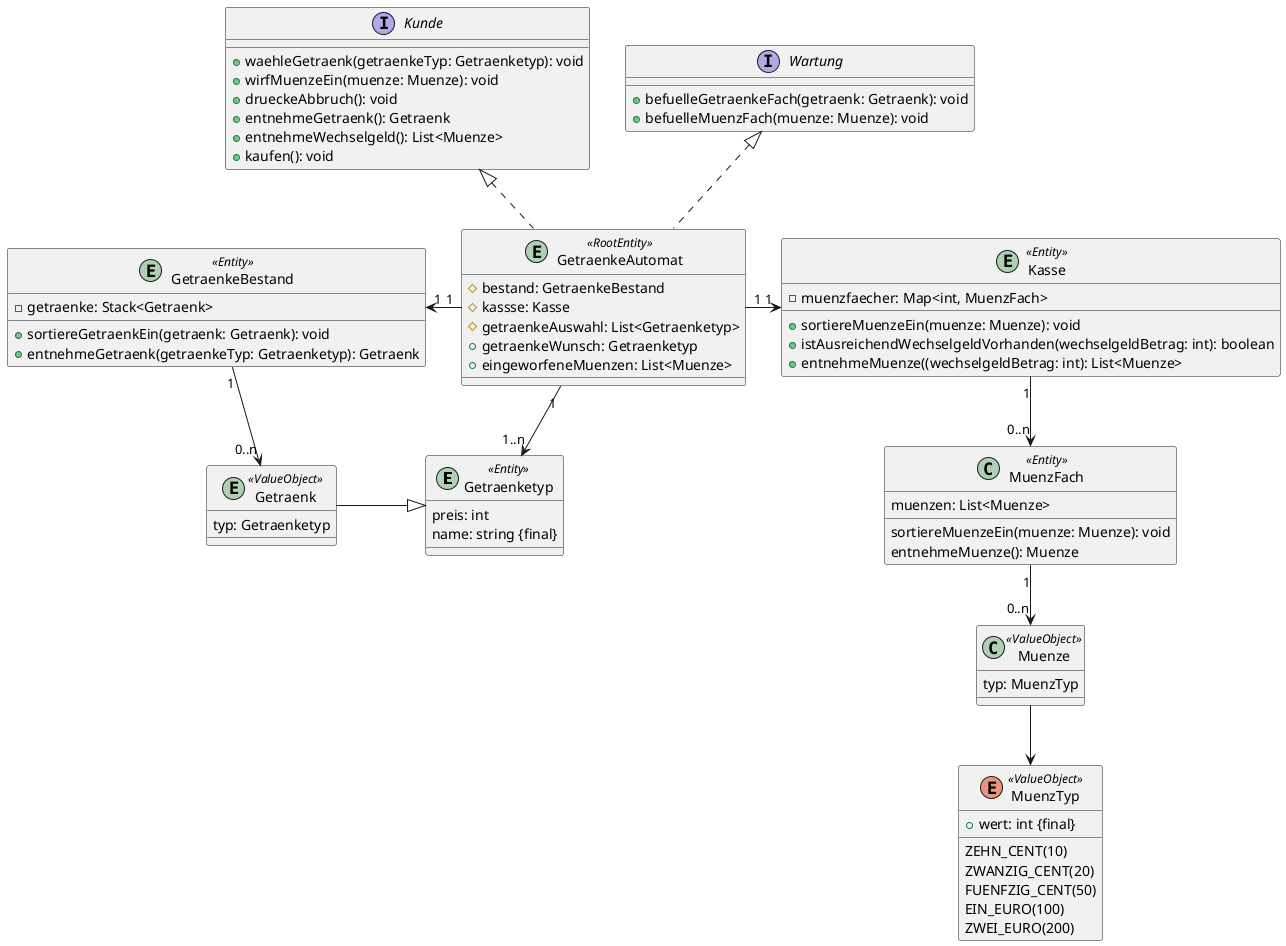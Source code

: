 @startuml
'https://plantuml.com/class-diagram

entity Getraenketyp <<Entity>>{
    preis: int
    name: string {final}
}

entity Getraenk <<ValueObject>>{
    typ: Getraenketyp
}


entity GetraenkeBestand <<Entity>>{
    - getraenke: Stack<Getraenk>
    + sortiereGetraenkEin(getraenk: Getraenk): void
    + entnehmeGetraenk(getraenkeTyp: Getraenketyp): Getraenk
}


entity GetraenkeAutomat <<RootEntity>> {
    # bestand: GetraenkeBestand
    # kassse: Kasse
    # getraenkeAuswahl: List<Getraenketyp>
    + getraenkeWunsch: Getraenketyp
    + eingeworfeneMuenzen: List<Muenze>
}


entity Kasse <<Entity>>{
    - muenzfaecher: Map<int, MuenzFach>
    + sortiereMuenzeEin(muenze: Muenze): void
    + istAusreichendWechselgeldVorhanden(wechselgeldBetrag: int): boolean
    + entnehmeMuenze((wechselgeldBetrag: int): List<Muenze>
}

class MuenzFach <<Entity>>{
    muenzen: List<Muenze>
    sortiereMuenzeEin(muenze: Muenze): void
    entnehmeMuenze(): Muenze
}

class Muenze <<ValueObject>>{
    typ: MuenzTyp
}

enum MuenzTyp <<ValueObject>> {
    + wert: int {final}
    ZEHN_CENT(10)
    ZWANZIG_CENT(20)
    FUENFZIG_CENT(50)
    EIN_EURO(100)
    ZWEI_EURO(200)
}

GetraenkeAutomat "1" -left-> "1" GetraenkeBestand
GetraenkeBestand "1" --> "0..n" Getraenk
Getraenk  -right-|> Getraenketyp
GetraenkeAutomat "1" --> "1..n" Getraenketyp


GetraenkeAutomat "1" -right-> "1" Kasse
Kasse "1" --> "0..n" MuenzFach
MuenzFach "1" --> "0..n" Muenze
Muenze  --> MuenzTyp


interface Kunde {
    + waehleGetraenk(getraenkeTyp: Getraenketyp): void
    + wirfMuenzeEin(muenze: Muenze): void
    + drueckeAbbruch(): void
    + entnehmeGetraenk(): Getraenk
    + entnehmeWechselgeld(): List<Muenze>
    + kaufen(): void
}

interface Wartung{
    + befuelleGetraenkeFach(getraenk: Getraenk): void
    + befuelleMuenzFach(muenze: Muenze): void
}


Kunde <|.. GetraenkeAutomat
Wartung <|.. GetraenkeAutomat



@enduml